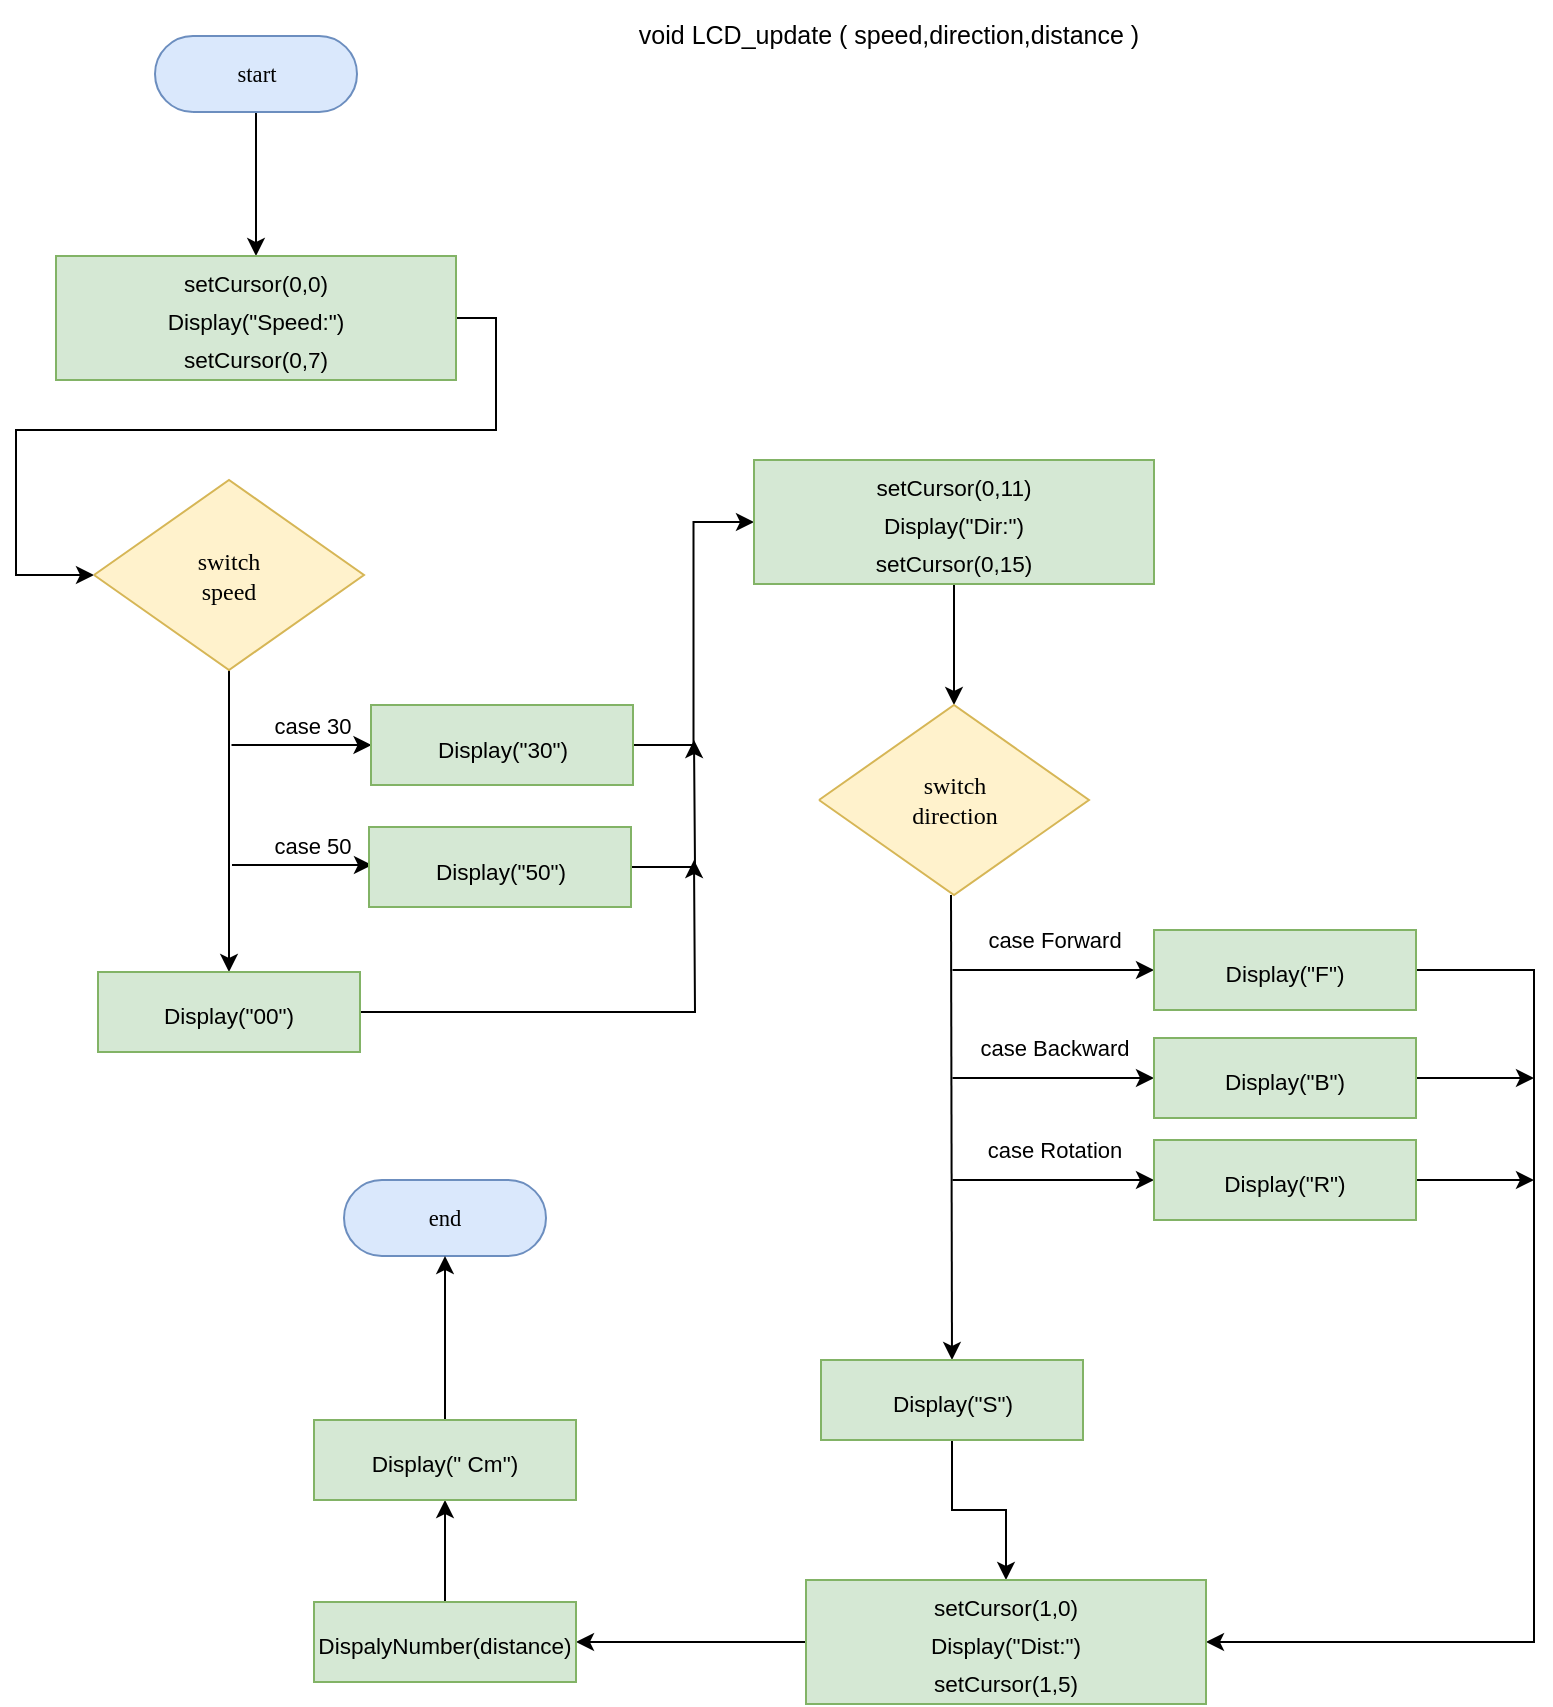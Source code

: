<mxfile version="21.2.8" type="device">
  <diagram id="C5RBs43oDa-KdzZeNtuy" name="Page-1">
    <mxGraphModel dx="4172" dy="1685" grid="1" gridSize="10" guides="1" tooltips="1" connect="1" arrows="1" fold="1" page="1" pageScale="1" pageWidth="827" pageHeight="1169" math="0" shadow="0">
      <root>
        <mxCell id="WIyWlLk6GJQsqaUBKTNV-0" />
        <mxCell id="WIyWlLk6GJQsqaUBKTNV-1" parent="WIyWlLk6GJQsqaUBKTNV-0" />
        <mxCell id="b2iUpGE4gWwmAra18Ms8-0" style="edgeStyle=orthogonalEdgeStyle;rounded=0;orthogonalLoop=1;jettySize=auto;html=1;" edge="1" parent="WIyWlLk6GJQsqaUBKTNV-1" source="t22loXEwvGYVSL7xWseN-0" target="t22loXEwvGYVSL7xWseN-1">
          <mxGeometry relative="1" as="geometry" />
        </mxCell>
        <UserObject label="&lt;div style=&quot;&quot;&gt;&lt;font style=&quot;direction: ltr; letter-spacing: 0px; line-height: 120%; opacity: 1; font-size: 11.29px;&quot;&gt;start&lt;/font&gt;&lt;/div&gt;" Function="EN_DIO_Error_T DIO_init(uint8_t pinNumber, EN_DIO_PORT_T portNumber, EN_DIO_DIRECTION_T direction);" tags="Flowchart" id="t22loXEwvGYVSL7xWseN-0">
          <mxCell style="verticalAlign=middle;align=center;overflow=width;vsdxID=30;fillColor=#dae8fc;shape=stencil(tVLREoIgEPwaHnEQxsl3s/9gEpSJwDko7e+DsEkze2l627vdu5uFRaxyHe8FosR5sCcxqMZ3iO0Rpcp0ApQPCLEasUpaEC3Yi2lS3fOojOhsr3HDmObyMtsVcYqS29Qh5FEfklwrM5OXeUa/yjkcAwfr7TDpiyTfXvjkMR+Vw2A998qaBac5tAKHU1hq3i4oNwjRr9ofvayt/+Rk+yX/4iWA159KpXWKxJx/z0Bopfyw+g4=);strokeColor=#6c8ebf;spacingTop=-1;spacingBottom=-1;spacingLeft=-1;spacingRight=-1;points=[[0.5,1,0],[0.5,0,0],[0,0.5,0],[1,0.5,0]];labelBackgroundColor=none;rounded=1;html=1;whiteSpace=wrap;fontFamily=Calibri;" parent="WIyWlLk6GJQsqaUBKTNV-1" vertex="1">
            <mxGeometry x="-3219.5" y="-1092" width="101" height="38" as="geometry" />
          </mxCell>
        </UserObject>
        <mxCell id="b2iUpGE4gWwmAra18Ms8-1" style="edgeStyle=orthogonalEdgeStyle;rounded=0;orthogonalLoop=1;jettySize=auto;html=1;exitX=1;exitY=0.5;exitDx=0;exitDy=0;entryX=0;entryY=0.5;entryDx=0;entryDy=0;entryPerimeter=0;" edge="1" parent="WIyWlLk6GJQsqaUBKTNV-1" source="t22loXEwvGYVSL7xWseN-1" target="t22loXEwvGYVSL7xWseN-4">
          <mxGeometry relative="1" as="geometry" />
        </mxCell>
        <mxCell id="t22loXEwvGYVSL7xWseN-1" value="&lt;font style=&quot;font-size: 11.29px;&quot;&gt;setCursor(0,0)&lt;br&gt;Display(&quot;Speed:&quot;)&lt;br&gt;setCursor(0,7)&lt;br&gt;&lt;/font&gt;" style="rounded=0;whiteSpace=wrap;html=1;fontSize=16;fillColor=#d5e8d4;strokeColor=#82b366;" parent="WIyWlLk6GJQsqaUBKTNV-1" vertex="1">
          <mxGeometry x="-3269" y="-982" width="200" height="62" as="geometry" />
        </mxCell>
        <mxCell id="b2iUpGE4gWwmAra18Ms8-11" style="edgeStyle=orthogonalEdgeStyle;rounded=0;orthogonalLoop=1;jettySize=auto;html=1;entryX=0.5;entryY=0;entryDx=0;entryDy=0;" edge="1" parent="WIyWlLk6GJQsqaUBKTNV-1" source="t22loXEwvGYVSL7xWseN-4" target="b2iUpGE4gWwmAra18Ms8-10">
          <mxGeometry relative="1" as="geometry" />
        </mxCell>
        <UserObject label="switch&lt;br&gt;speed" Function="EN_DIO_Error_T DIO_init(uint8_t pinNumber, EN_DIO_PORT_T portNumber, EN_DIO_DIRECTION_T direction);" tags="Flowchart" id="t22loXEwvGYVSL7xWseN-4">
          <mxCell style="vsdxID=219;fillColor=#fff2cc;shape=stencil(UzV2Ls5ILEhVNTIoLinKz04tz0wpyVA1dlE1MsrMy0gtyiwBslSNXVWNndPyi1LTi/JL81Ig/IJEkEoQKze/DGRCBUSfAUiHkUElhGcK4bpBVOZk5iGpNEVVikeloQHZpsK0YlWLz1QgA+HFtMycHEgIIcujBwlQCBKcxq4A);strokeColor=#d6b656;spacingTop=-1;spacingBottom=-1;spacingLeft=-1;spacingRight=-1;points=[[0,0.5,0],[1,0.5,0],[0.5,0,0],[0.5,1,0]];labelBackgroundColor=none;rounded=1;html=1;whiteSpace=wrap;fontFamily=Calibri;" parent="WIyWlLk6GJQsqaUBKTNV-1" vertex="1">
            <mxGeometry x="-3250" y="-870" width="135" height="95" as="geometry" />
          </mxCell>
        </UserObject>
        <mxCell id="t22loXEwvGYVSL7xWseN-32" value="&lt;font style=&quot;font-size: 12.5px;&quot;&gt;void LCD_update ( speed,direction,distance )&lt;/font&gt;" style="text;html=1;strokeColor=none;fillColor=none;align=center;verticalAlign=middle;whiteSpace=wrap;rounded=0;" parent="WIyWlLk6GJQsqaUBKTNV-1" vertex="1">
          <mxGeometry x="-2988.75" y="-1110" width="272.5" height="36" as="geometry" />
        </mxCell>
        <UserObject label="&lt;div style=&quot;&quot;&gt;&lt;font style=&quot;direction: ltr; letter-spacing: 0px; line-height: 120%; opacity: 1; font-size: 11.29px;&quot;&gt;end&lt;/font&gt;&lt;/div&gt;" Function="EN_DIO_Error_T DIO_init(uint8_t pinNumber, EN_DIO_PORT_T portNumber, EN_DIO_DIRECTION_T direction);" tags="Flowchart" id="Sz5I-C2nNWflKFqn1XSB-32">
          <mxCell style="verticalAlign=middle;align=center;overflow=width;vsdxID=30;fillColor=#dae8fc;shape=stencil(tVLREoIgEPwaHnEQxsl3s/9gEpSJwDko7e+DsEkze2l627vdu5uFRaxyHe8FosR5sCcxqMZ3iO0Rpcp0ApQPCLEasUpaEC3Yi2lS3fOojOhsr3HDmObyMtsVcYqS29Qh5FEfklwrM5OXeUa/yjkcAwfr7TDpiyTfXvjkMR+Vw2A998qaBac5tAKHU1hq3i4oNwjRr9ofvayt/+Rk+yX/4iWA159KpXWKxJx/z0Bopfyw+g4=);strokeColor=#6c8ebf;spacingTop=-1;spacingBottom=-1;spacingLeft=-1;spacingRight=-1;points=[[0.5,1,0],[0.5,0,0],[0,0.5,0],[1,0.5,0]];labelBackgroundColor=none;rounded=1;html=1;whiteSpace=wrap;fontFamily=Calibri;" parent="WIyWlLk6GJQsqaUBKTNV-1" vertex="1">
            <mxGeometry x="-3125" y="-520" width="101" height="38" as="geometry" />
          </mxCell>
        </UserObject>
        <mxCell id="b2iUpGE4gWwmAra18Ms8-6" value="case 30" style="endArrow=classic;html=1;rounded=0;" edge="1" parent="WIyWlLk6GJQsqaUBKTNV-1">
          <mxGeometry x="0.143" y="11" width="50" height="50" relative="1" as="geometry">
            <mxPoint x="-3181.25" y="-737.5" as="sourcePoint" />
            <mxPoint x="-3111.25" y="-737.5" as="targetPoint" />
            <mxPoint y="1" as="offset" />
          </mxGeometry>
        </mxCell>
        <mxCell id="b2iUpGE4gWwmAra18Ms8-7" value="case 50" style="endArrow=classic;html=1;rounded=0;" edge="1" parent="WIyWlLk6GJQsqaUBKTNV-1">
          <mxGeometry x="0.143" y="11" width="50" height="50" relative="1" as="geometry">
            <mxPoint x="-3181" y="-677.5" as="sourcePoint" />
            <mxPoint x="-3111" y="-677.5" as="targetPoint" />
            <mxPoint y="1" as="offset" />
          </mxGeometry>
        </mxCell>
        <mxCell id="b2iUpGE4gWwmAra18Ms8-13" style="edgeStyle=orthogonalEdgeStyle;rounded=0;orthogonalLoop=1;jettySize=auto;html=1;entryX=0;entryY=0.5;entryDx=0;entryDy=0;" edge="1" parent="WIyWlLk6GJQsqaUBKTNV-1" source="b2iUpGE4gWwmAra18Ms8-8" target="b2iUpGE4gWwmAra18Ms8-12">
          <mxGeometry relative="1" as="geometry" />
        </mxCell>
        <mxCell id="b2iUpGE4gWwmAra18Ms8-8" value="&lt;font style=&quot;font-size: 11.29px;&quot;&gt;Display(&quot;30&quot;)&lt;br&gt;&lt;/font&gt;" style="rounded=0;whiteSpace=wrap;html=1;fontSize=16;fillColor=#d5e8d4;strokeColor=#82b366;" vertex="1" parent="WIyWlLk6GJQsqaUBKTNV-1">
          <mxGeometry x="-3111.5" y="-757.5" width="131" height="40" as="geometry" />
        </mxCell>
        <mxCell id="b2iUpGE4gWwmAra18Ms8-14" style="edgeStyle=orthogonalEdgeStyle;rounded=0;orthogonalLoop=1;jettySize=auto;html=1;exitX=1;exitY=0.5;exitDx=0;exitDy=0;" edge="1" parent="WIyWlLk6GJQsqaUBKTNV-1" source="b2iUpGE4gWwmAra18Ms8-9">
          <mxGeometry relative="1" as="geometry">
            <mxPoint x="-2950" y="-740" as="targetPoint" />
          </mxGeometry>
        </mxCell>
        <mxCell id="b2iUpGE4gWwmAra18Ms8-9" value="&lt;font style=&quot;font-size: 11.29px;&quot;&gt;Display(&quot;50&quot;)&lt;br&gt;&lt;/font&gt;" style="rounded=0;whiteSpace=wrap;html=1;fontSize=16;fillColor=#d5e8d4;strokeColor=#82b366;" vertex="1" parent="WIyWlLk6GJQsqaUBKTNV-1">
          <mxGeometry x="-3112.5" y="-696.5" width="131" height="40" as="geometry" />
        </mxCell>
        <mxCell id="b2iUpGE4gWwmAra18Ms8-15" style="edgeStyle=orthogonalEdgeStyle;rounded=0;orthogonalLoop=1;jettySize=auto;html=1;exitX=1;exitY=0.5;exitDx=0;exitDy=0;" edge="1" parent="WIyWlLk6GJQsqaUBKTNV-1" source="b2iUpGE4gWwmAra18Ms8-10">
          <mxGeometry relative="1" as="geometry">
            <mxPoint x="-2950" y="-680" as="targetPoint" />
          </mxGeometry>
        </mxCell>
        <mxCell id="b2iUpGE4gWwmAra18Ms8-10" value="&lt;font style=&quot;font-size: 11.29px;&quot;&gt;Display(&quot;00&quot;)&lt;br&gt;&lt;/font&gt;" style="rounded=0;whiteSpace=wrap;html=1;fontSize=16;fillColor=#d5e8d4;strokeColor=#82b366;" vertex="1" parent="WIyWlLk6GJQsqaUBKTNV-1">
          <mxGeometry x="-3248" y="-624" width="131" height="40" as="geometry" />
        </mxCell>
        <mxCell id="b2iUpGE4gWwmAra18Ms8-17" style="edgeStyle=orthogonalEdgeStyle;rounded=0;orthogonalLoop=1;jettySize=auto;html=1;exitX=0.5;exitY=1;exitDx=0;exitDy=0;entryX=0.5;entryY=0;entryDx=0;entryDy=0;entryPerimeter=0;" edge="1" parent="WIyWlLk6GJQsqaUBKTNV-1" source="b2iUpGE4gWwmAra18Ms8-12" target="b2iUpGE4gWwmAra18Ms8-16">
          <mxGeometry relative="1" as="geometry" />
        </mxCell>
        <mxCell id="b2iUpGE4gWwmAra18Ms8-12" value="&lt;font style=&quot;font-size: 11.29px;&quot;&gt;setCursor(0,11)&lt;br&gt;Display(&quot;Dir:&quot;)&lt;br&gt;setCursor(0,15)&lt;br&gt;&lt;/font&gt;" style="rounded=0;whiteSpace=wrap;html=1;fontSize=16;fillColor=#d5e8d4;strokeColor=#82b366;" vertex="1" parent="WIyWlLk6GJQsqaUBKTNV-1">
          <mxGeometry x="-2920" y="-880" width="200" height="62" as="geometry" />
        </mxCell>
        <UserObject label="switch&lt;br&gt;direction" Function="EN_DIO_Error_T DIO_init(uint8_t pinNumber, EN_DIO_PORT_T portNumber, EN_DIO_DIRECTION_T direction);" tags="Flowchart" id="b2iUpGE4gWwmAra18Ms8-16">
          <mxCell style="vsdxID=219;fillColor=#fff2cc;shape=stencil(UzV2Ls5ILEhVNTIoLinKz04tz0wpyVA1dlE1MsrMy0gtyiwBslSNXVWNndPyi1LTi/JL81Ig/IJEkEoQKze/DGRCBUSfAUiHkUElhGcK4bpBVOZk5iGpNEVVikeloQHZpsK0YlWLz1QgA+HFtMycHEgIIcujBwlQCBKcxq4A);strokeColor=#d6b656;spacingTop=-1;spacingBottom=-1;spacingLeft=-1;spacingRight=-1;points=[[0,0.5,0],[1,0.5,0],[0.5,0,0],[0.5,1,0]];labelBackgroundColor=none;rounded=1;html=1;whiteSpace=wrap;fontFamily=Calibri;" vertex="1" parent="WIyWlLk6GJQsqaUBKTNV-1">
            <mxGeometry x="-2887.5" y="-757.5" width="135" height="95" as="geometry" />
          </mxCell>
        </UserObject>
        <mxCell id="b2iUpGE4gWwmAra18Ms8-18" style="edgeStyle=orthogonalEdgeStyle;rounded=0;orthogonalLoop=1;jettySize=auto;html=1;entryX=0.5;entryY=0;entryDx=0;entryDy=0;" edge="1" target="b2iUpGE4gWwmAra18Ms8-23" parent="WIyWlLk6GJQsqaUBKTNV-1">
          <mxGeometry relative="1" as="geometry">
            <mxPoint x="-2821.5" y="-662.5" as="sourcePoint" />
          </mxGeometry>
        </mxCell>
        <mxCell id="b2iUpGE4gWwmAra18Ms8-19" value="case Forward" style="endArrow=classic;html=1;rounded=0;" edge="1" parent="WIyWlLk6GJQsqaUBKTNV-1">
          <mxGeometry x="0.007" y="15" width="50" height="50" relative="1" as="geometry">
            <mxPoint x="-2820.75" y="-625" as="sourcePoint" />
            <mxPoint x="-2720" y="-625" as="targetPoint" />
            <mxPoint as="offset" />
          </mxGeometry>
        </mxCell>
        <mxCell id="b2iUpGE4gWwmAra18Ms8-31" style="edgeStyle=orthogonalEdgeStyle;rounded=0;orthogonalLoop=1;jettySize=auto;html=1;exitX=1;exitY=0.5;exitDx=0;exitDy=0;entryX=1;entryY=0.5;entryDx=0;entryDy=0;" edge="1" parent="WIyWlLk6GJQsqaUBKTNV-1" source="b2iUpGE4gWwmAra18Ms8-21" target="b2iUpGE4gWwmAra18Ms8-28">
          <mxGeometry relative="1" as="geometry">
            <mxPoint x="-2690" y="-360" as="targetPoint" />
            <Array as="points">
              <mxPoint x="-2530" y="-625" />
              <mxPoint x="-2530" y="-289" />
            </Array>
          </mxGeometry>
        </mxCell>
        <mxCell id="b2iUpGE4gWwmAra18Ms8-21" value="&lt;font style=&quot;font-size: 11.29px;&quot;&gt;Display(&quot;F&quot;)&lt;br&gt;&lt;/font&gt;" style="rounded=0;whiteSpace=wrap;html=1;fontSize=16;fillColor=#d5e8d4;strokeColor=#82b366;" vertex="1" parent="WIyWlLk6GJQsqaUBKTNV-1">
          <mxGeometry x="-2720" y="-645" width="131" height="40" as="geometry" />
        </mxCell>
        <mxCell id="b2iUpGE4gWwmAra18Ms8-32" style="edgeStyle=orthogonalEdgeStyle;rounded=0;orthogonalLoop=1;jettySize=auto;html=1;exitX=0.5;exitY=1;exitDx=0;exitDy=0;" edge="1" parent="WIyWlLk6GJQsqaUBKTNV-1" source="b2iUpGE4gWwmAra18Ms8-23" target="b2iUpGE4gWwmAra18Ms8-28">
          <mxGeometry relative="1" as="geometry" />
        </mxCell>
        <mxCell id="b2iUpGE4gWwmAra18Ms8-23" value="&lt;font style=&quot;font-size: 11.29px;&quot;&gt;Display(&quot;S&quot;)&lt;br&gt;&lt;/font&gt;" style="rounded=0;whiteSpace=wrap;html=1;fontSize=16;fillColor=#d5e8d4;strokeColor=#82b366;" vertex="1" parent="WIyWlLk6GJQsqaUBKTNV-1">
          <mxGeometry x="-2886.5" y="-430" width="131" height="40" as="geometry" />
        </mxCell>
        <mxCell id="b2iUpGE4gWwmAra18Ms8-24" value="case Backward" style="endArrow=classic;html=1;rounded=0;" edge="1" parent="WIyWlLk6GJQsqaUBKTNV-1">
          <mxGeometry x="0.007" y="15" width="50" height="50" relative="1" as="geometry">
            <mxPoint x="-2820.75" y="-571" as="sourcePoint" />
            <mxPoint x="-2720" y="-571" as="targetPoint" />
            <mxPoint as="offset" />
          </mxGeometry>
        </mxCell>
        <mxCell id="b2iUpGE4gWwmAra18Ms8-33" style="edgeStyle=orthogonalEdgeStyle;rounded=0;orthogonalLoop=1;jettySize=auto;html=1;" edge="1" parent="WIyWlLk6GJQsqaUBKTNV-1" source="b2iUpGE4gWwmAra18Ms8-25">
          <mxGeometry relative="1" as="geometry">
            <mxPoint x="-2530" y="-571" as="targetPoint" />
          </mxGeometry>
        </mxCell>
        <mxCell id="b2iUpGE4gWwmAra18Ms8-25" value="&lt;font style=&quot;font-size: 11.29px;&quot;&gt;Display(&quot;B&quot;)&lt;br&gt;&lt;/font&gt;" style="rounded=0;whiteSpace=wrap;html=1;fontSize=16;fillColor=#d5e8d4;strokeColor=#82b366;" vertex="1" parent="WIyWlLk6GJQsqaUBKTNV-1">
          <mxGeometry x="-2720" y="-591" width="131" height="40" as="geometry" />
        </mxCell>
        <mxCell id="b2iUpGE4gWwmAra18Ms8-26" value="case Rotation" style="endArrow=classic;html=1;rounded=0;" edge="1" parent="WIyWlLk6GJQsqaUBKTNV-1">
          <mxGeometry x="0.007" y="15" width="50" height="50" relative="1" as="geometry">
            <mxPoint x="-2820.75" y="-520" as="sourcePoint" />
            <mxPoint x="-2720" y="-520" as="targetPoint" />
            <mxPoint as="offset" />
          </mxGeometry>
        </mxCell>
        <mxCell id="b2iUpGE4gWwmAra18Ms8-34" style="edgeStyle=orthogonalEdgeStyle;rounded=0;orthogonalLoop=1;jettySize=auto;html=1;" edge="1" parent="WIyWlLk6GJQsqaUBKTNV-1" source="b2iUpGE4gWwmAra18Ms8-27">
          <mxGeometry relative="1" as="geometry">
            <mxPoint x="-2530" y="-520" as="targetPoint" />
          </mxGeometry>
        </mxCell>
        <mxCell id="b2iUpGE4gWwmAra18Ms8-27" value="&lt;font style=&quot;font-size: 11.29px;&quot;&gt;Display(&quot;R&quot;)&lt;br&gt;&lt;/font&gt;" style="rounded=0;whiteSpace=wrap;html=1;fontSize=16;fillColor=#d5e8d4;strokeColor=#82b366;" vertex="1" parent="WIyWlLk6GJQsqaUBKTNV-1">
          <mxGeometry x="-2720" y="-540" width="131" height="40" as="geometry" />
        </mxCell>
        <mxCell id="b2iUpGE4gWwmAra18Ms8-36" style="edgeStyle=orthogonalEdgeStyle;rounded=0;orthogonalLoop=1;jettySize=auto;html=1;exitX=0;exitY=0.5;exitDx=0;exitDy=0;entryX=1;entryY=0.5;entryDx=0;entryDy=0;" edge="1" parent="WIyWlLk6GJQsqaUBKTNV-1" source="b2iUpGE4gWwmAra18Ms8-28" target="b2iUpGE4gWwmAra18Ms8-35">
          <mxGeometry relative="1" as="geometry" />
        </mxCell>
        <mxCell id="b2iUpGE4gWwmAra18Ms8-28" value="&lt;font style=&quot;font-size: 11.29px;&quot;&gt;setCursor(1,0)&lt;br&gt;Display(&quot;Dist:&quot;)&lt;br&gt;setCursor(1,5)&lt;br&gt;&lt;/font&gt;" style="rounded=0;whiteSpace=wrap;html=1;fontSize=16;fillColor=#d5e8d4;strokeColor=#82b366;" vertex="1" parent="WIyWlLk6GJQsqaUBKTNV-1">
          <mxGeometry x="-2894" y="-320" width="200" height="62" as="geometry" />
        </mxCell>
        <mxCell id="b2iUpGE4gWwmAra18Ms8-38" style="edgeStyle=orthogonalEdgeStyle;rounded=0;orthogonalLoop=1;jettySize=auto;html=1;entryX=0.5;entryY=1;entryDx=0;entryDy=0;" edge="1" parent="WIyWlLk6GJQsqaUBKTNV-1" source="b2iUpGE4gWwmAra18Ms8-35" target="b2iUpGE4gWwmAra18Ms8-37">
          <mxGeometry relative="1" as="geometry" />
        </mxCell>
        <mxCell id="b2iUpGE4gWwmAra18Ms8-35" value="&lt;font style=&quot;font-size: 11.29px;&quot;&gt;DispalyNumber(distance)&lt;br&gt;&lt;/font&gt;" style="rounded=0;whiteSpace=wrap;html=1;fontSize=16;fillColor=#d5e8d4;strokeColor=#82b366;" vertex="1" parent="WIyWlLk6GJQsqaUBKTNV-1">
          <mxGeometry x="-3140" y="-309" width="131" height="40" as="geometry" />
        </mxCell>
        <mxCell id="b2iUpGE4gWwmAra18Ms8-39" style="edgeStyle=orthogonalEdgeStyle;rounded=0;orthogonalLoop=1;jettySize=auto;html=1;entryX=0.5;entryY=1;entryDx=0;entryDy=0;entryPerimeter=0;" edge="1" parent="WIyWlLk6GJQsqaUBKTNV-1" source="b2iUpGE4gWwmAra18Ms8-37" target="Sz5I-C2nNWflKFqn1XSB-32">
          <mxGeometry relative="1" as="geometry" />
        </mxCell>
        <mxCell id="b2iUpGE4gWwmAra18Ms8-37" value="&lt;font style=&quot;font-size: 11.29px;&quot;&gt;Display(&quot; Cm&quot;)&lt;br&gt;&lt;/font&gt;" style="rounded=0;whiteSpace=wrap;html=1;fontSize=16;fillColor=#d5e8d4;strokeColor=#82b366;" vertex="1" parent="WIyWlLk6GJQsqaUBKTNV-1">
          <mxGeometry x="-3140" y="-400" width="131" height="40" as="geometry" />
        </mxCell>
      </root>
    </mxGraphModel>
  </diagram>
</mxfile>

